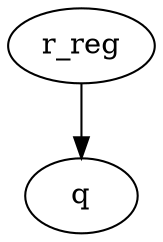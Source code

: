 strict digraph "" {
	q	[complexity=0,
		importance=0.192307678681,
		rank=0.0];
	r_reg	[complexity=2,
		importance=0.346153750767,
		rank=0.173076875384];
	r_reg -> q;
}
